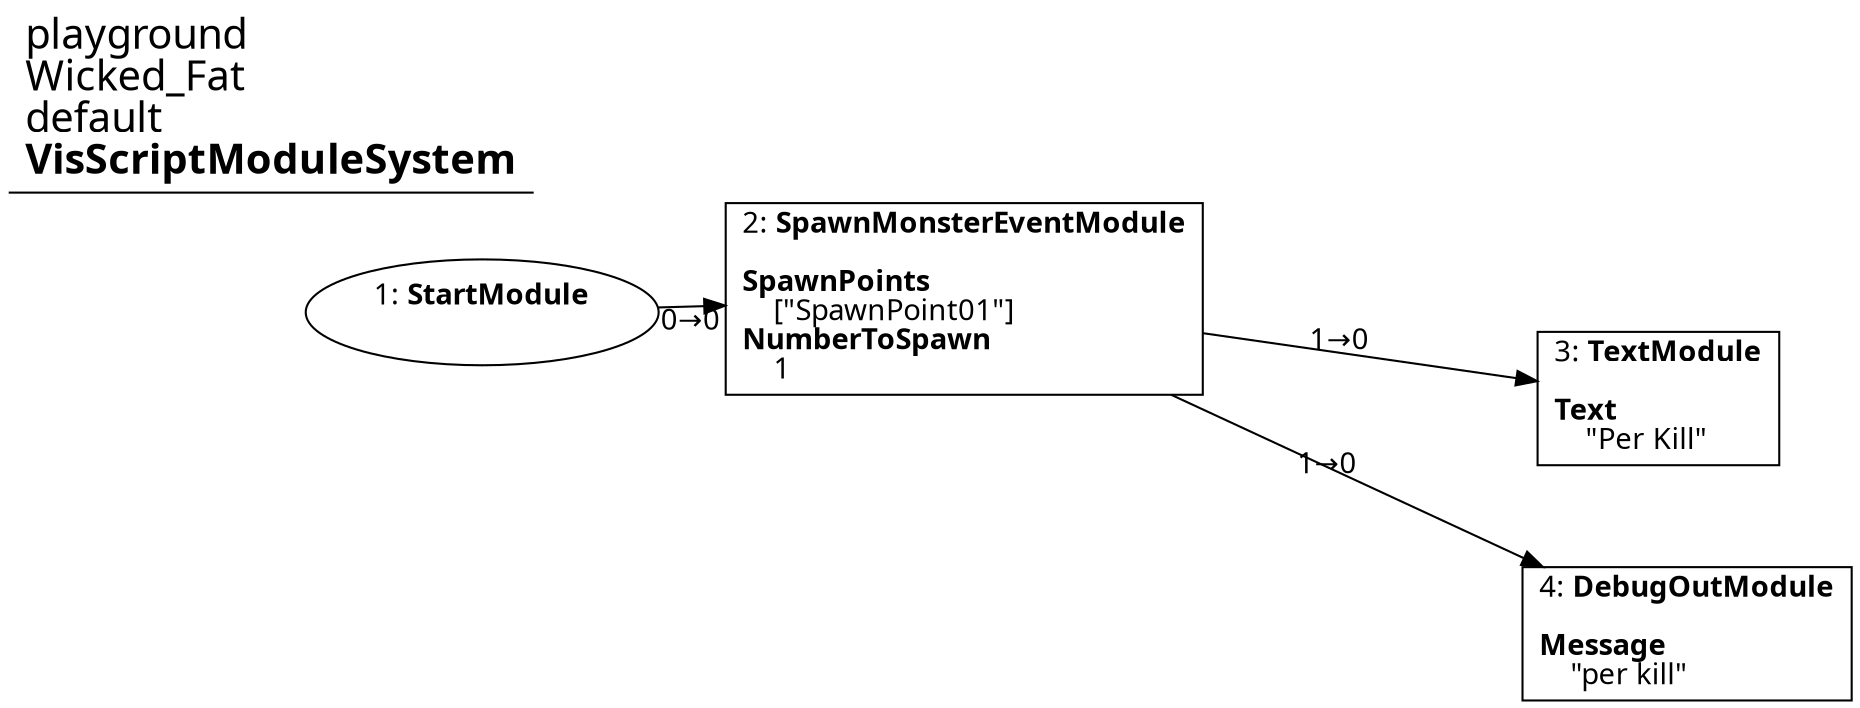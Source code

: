 digraph {
    layout = fdp;
    overlap = prism;
    sep = "+16";
    splines = spline;

    node [ shape = box ];

    graph [ fontname = "Segoe UI" ];
    node [ fontname = "Segoe UI" ];
    edge [ fontname = "Segoe UI" ];

    1 [ label = <1: <b>StartModule</b><br/><br/>> ];
    1 [ shape = oval ]
    1 [ pos = "0.043,-0.141!" ];
    1 -> 2 [ label = "0→0" ];

    2 [ label = <2: <b>SpawnMonsterEventModule</b><br/><br/><b>SpawnPoints</b><br align="left"/>    [&quot;SpawnPoint01&quot;]<br align="left"/><b>NumberToSpawn</b><br align="left"/>    1<br align="left"/>> ];
    2 [ pos = "0.35200003,-0.194!" ];
    2 -> 3 [ label = "1→0" ];
    2 -> 4 [ label = "1→0" ];

    3 [ label = <3: <b>TextModule</b><br/><br/><b>Text</b><br align="left"/>    &quot;Per Kill&quot;<br align="left"/>> ];
    3 [ pos = "0.823,-0.25800002!" ];

    4 [ label = <4: <b>DebugOutModule</b><br/><br/><b>Message</b><br align="left"/>    &quot;per kill&quot;<br align="left"/>> ];
    4 [ pos = "0.841,-0.402!" ];

    title [ pos = "0.042000003,-0.14!" ];
    title [ shape = underline ];
    title [ label = <<font point-size="20">playground<br align="left"/>Wicked_Fat<br align="left"/>default<br align="left"/><b>VisScriptModuleSystem</b><br align="left"/></font>> ];
}
